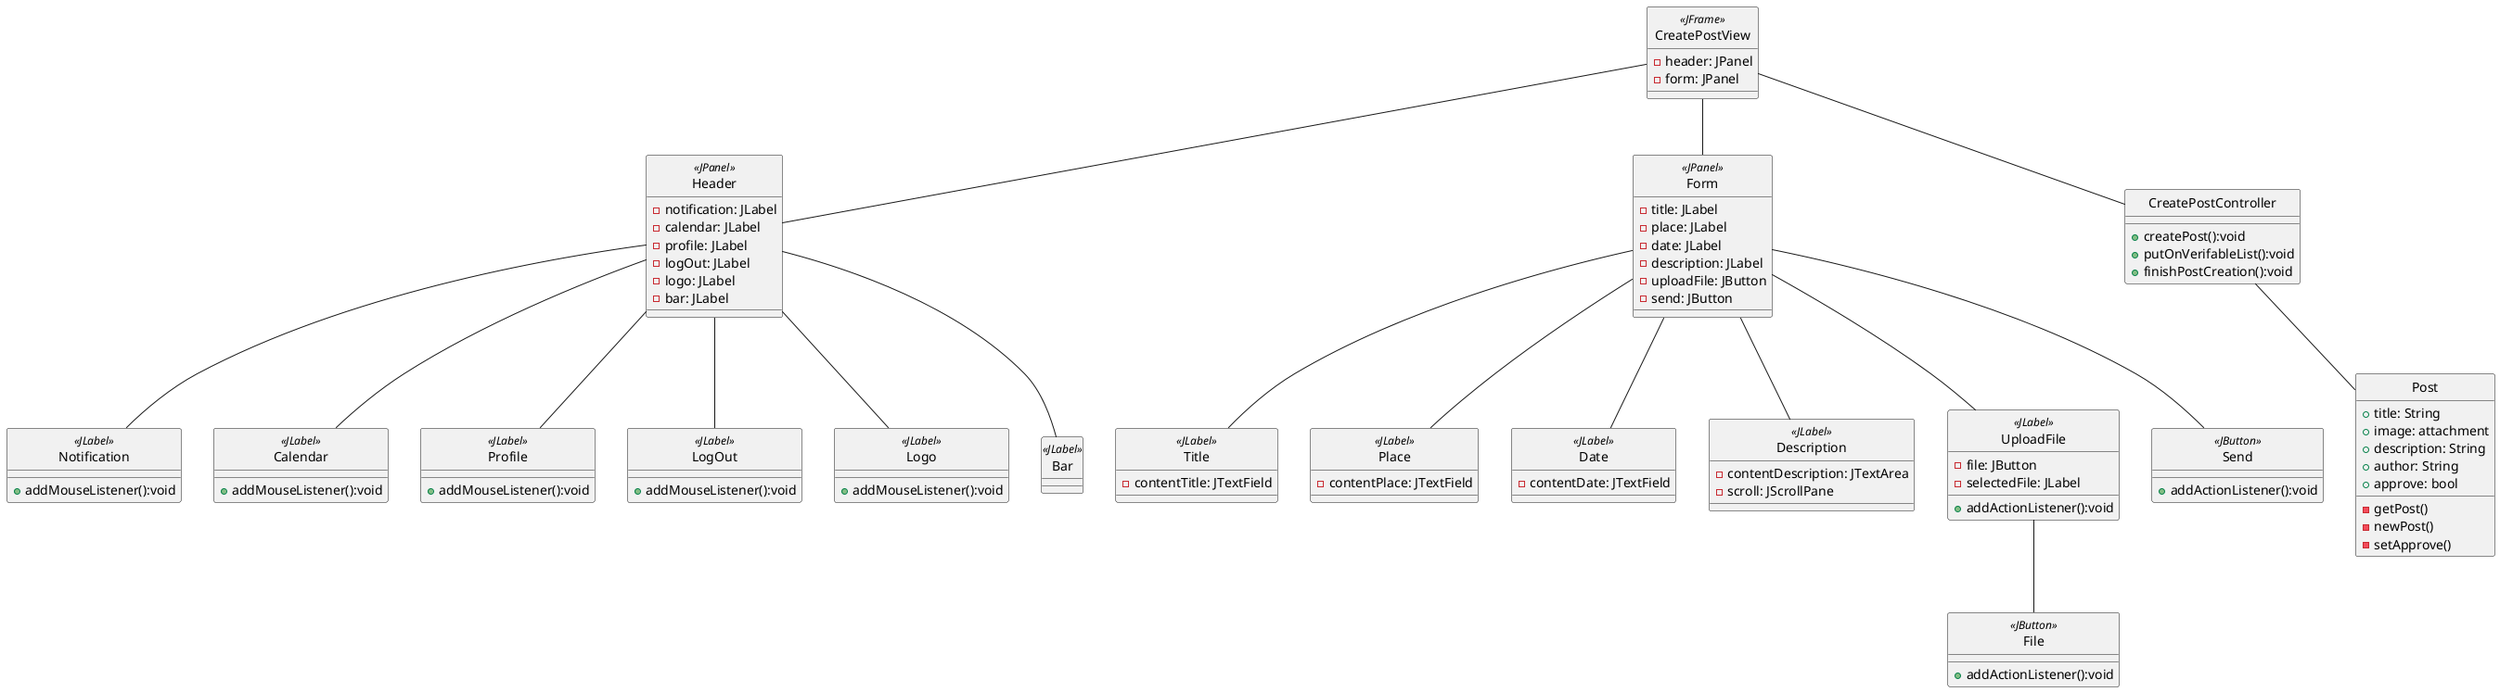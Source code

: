 
@startuml DesignModelDiagramCreatePostView

class CreatePostView <<JFrame>> {
    -header: JPanel
    -form: JPanel
}

class Header <<JPanel>> {
    -notification: JLabel
    -calendar: JLabel
    -profile: JLabel
    -logOut: JLabel
    -logo: JLabel
    -bar: JLabel
}

class Form <<JPanel>> {
    -title: JLabel
    -place: JLabel
    -date: JLabel
    -description: JLabel
    -uploadFile: JButton
    -send: JButton
}

class CreatePostController{
    +createPost():void
    +putOnVerifableList():void
    +finishPostCreation():void
}
class Post{
    +title: String
    +image: attachment
    +description: String
    + author: String
    + approve: bool
    - getPost()
    -newPost()
    -setApprove()
}

class Notification <<JLabel>> {
    +addMouseListener():void
}

class Calendar <<JLabel>> {
    +addMouseListener():void
}

class Profile <<JLabel>> {
    +addMouseListener():void
}

class LogOut <<JLabel>> {
    +addMouseListener():void
}

class Logo <<JLabel>> {
    +addMouseListener():void
}

class Bar <<JLabel>> {}

class Title <<JLabel>> {
    -contentTitle: JTextField
}

class Place <<JLabel>> {
    -contentPlace: JTextField
}

class Date <<JLabel>> {
    -contentDate: JTextField
}

class Description <<JLabel>> {
    -contentDescription: JTextArea
    -scroll: JScrollPane
}

class UploadFile <<JLabel>> {
    -file: JButton
    -selectedFile: JLabel
    +addActionListener():void
}

class Send <<JButton>> {
    +addActionListener():void
}

class File <<JButton>>{
    +addActionListener():void
}

hide <<JFrame>> circle
hide <<JPanel>> circle
hide <<JLabel>> circle
hide <<JTextField>> circle
hide <<JTextArea>> circle
hide <<JButton>> circle
hide Post circle
hide CreatePostController circle

CreatePostView -- Header
CreatePostView -- Form
Header -- Notification
Header -- Calendar
Header -- Profile
Header -- LogOut
Header -- Logo
Header -- Bar

Form -- Title
Form -- Place
Form -- Date
Form -- Description
Form -- UploadFile
Form -- Send

UploadFile -- File

CreatePostView -- CreatePostController
CreatePostController -- Post


@enduml